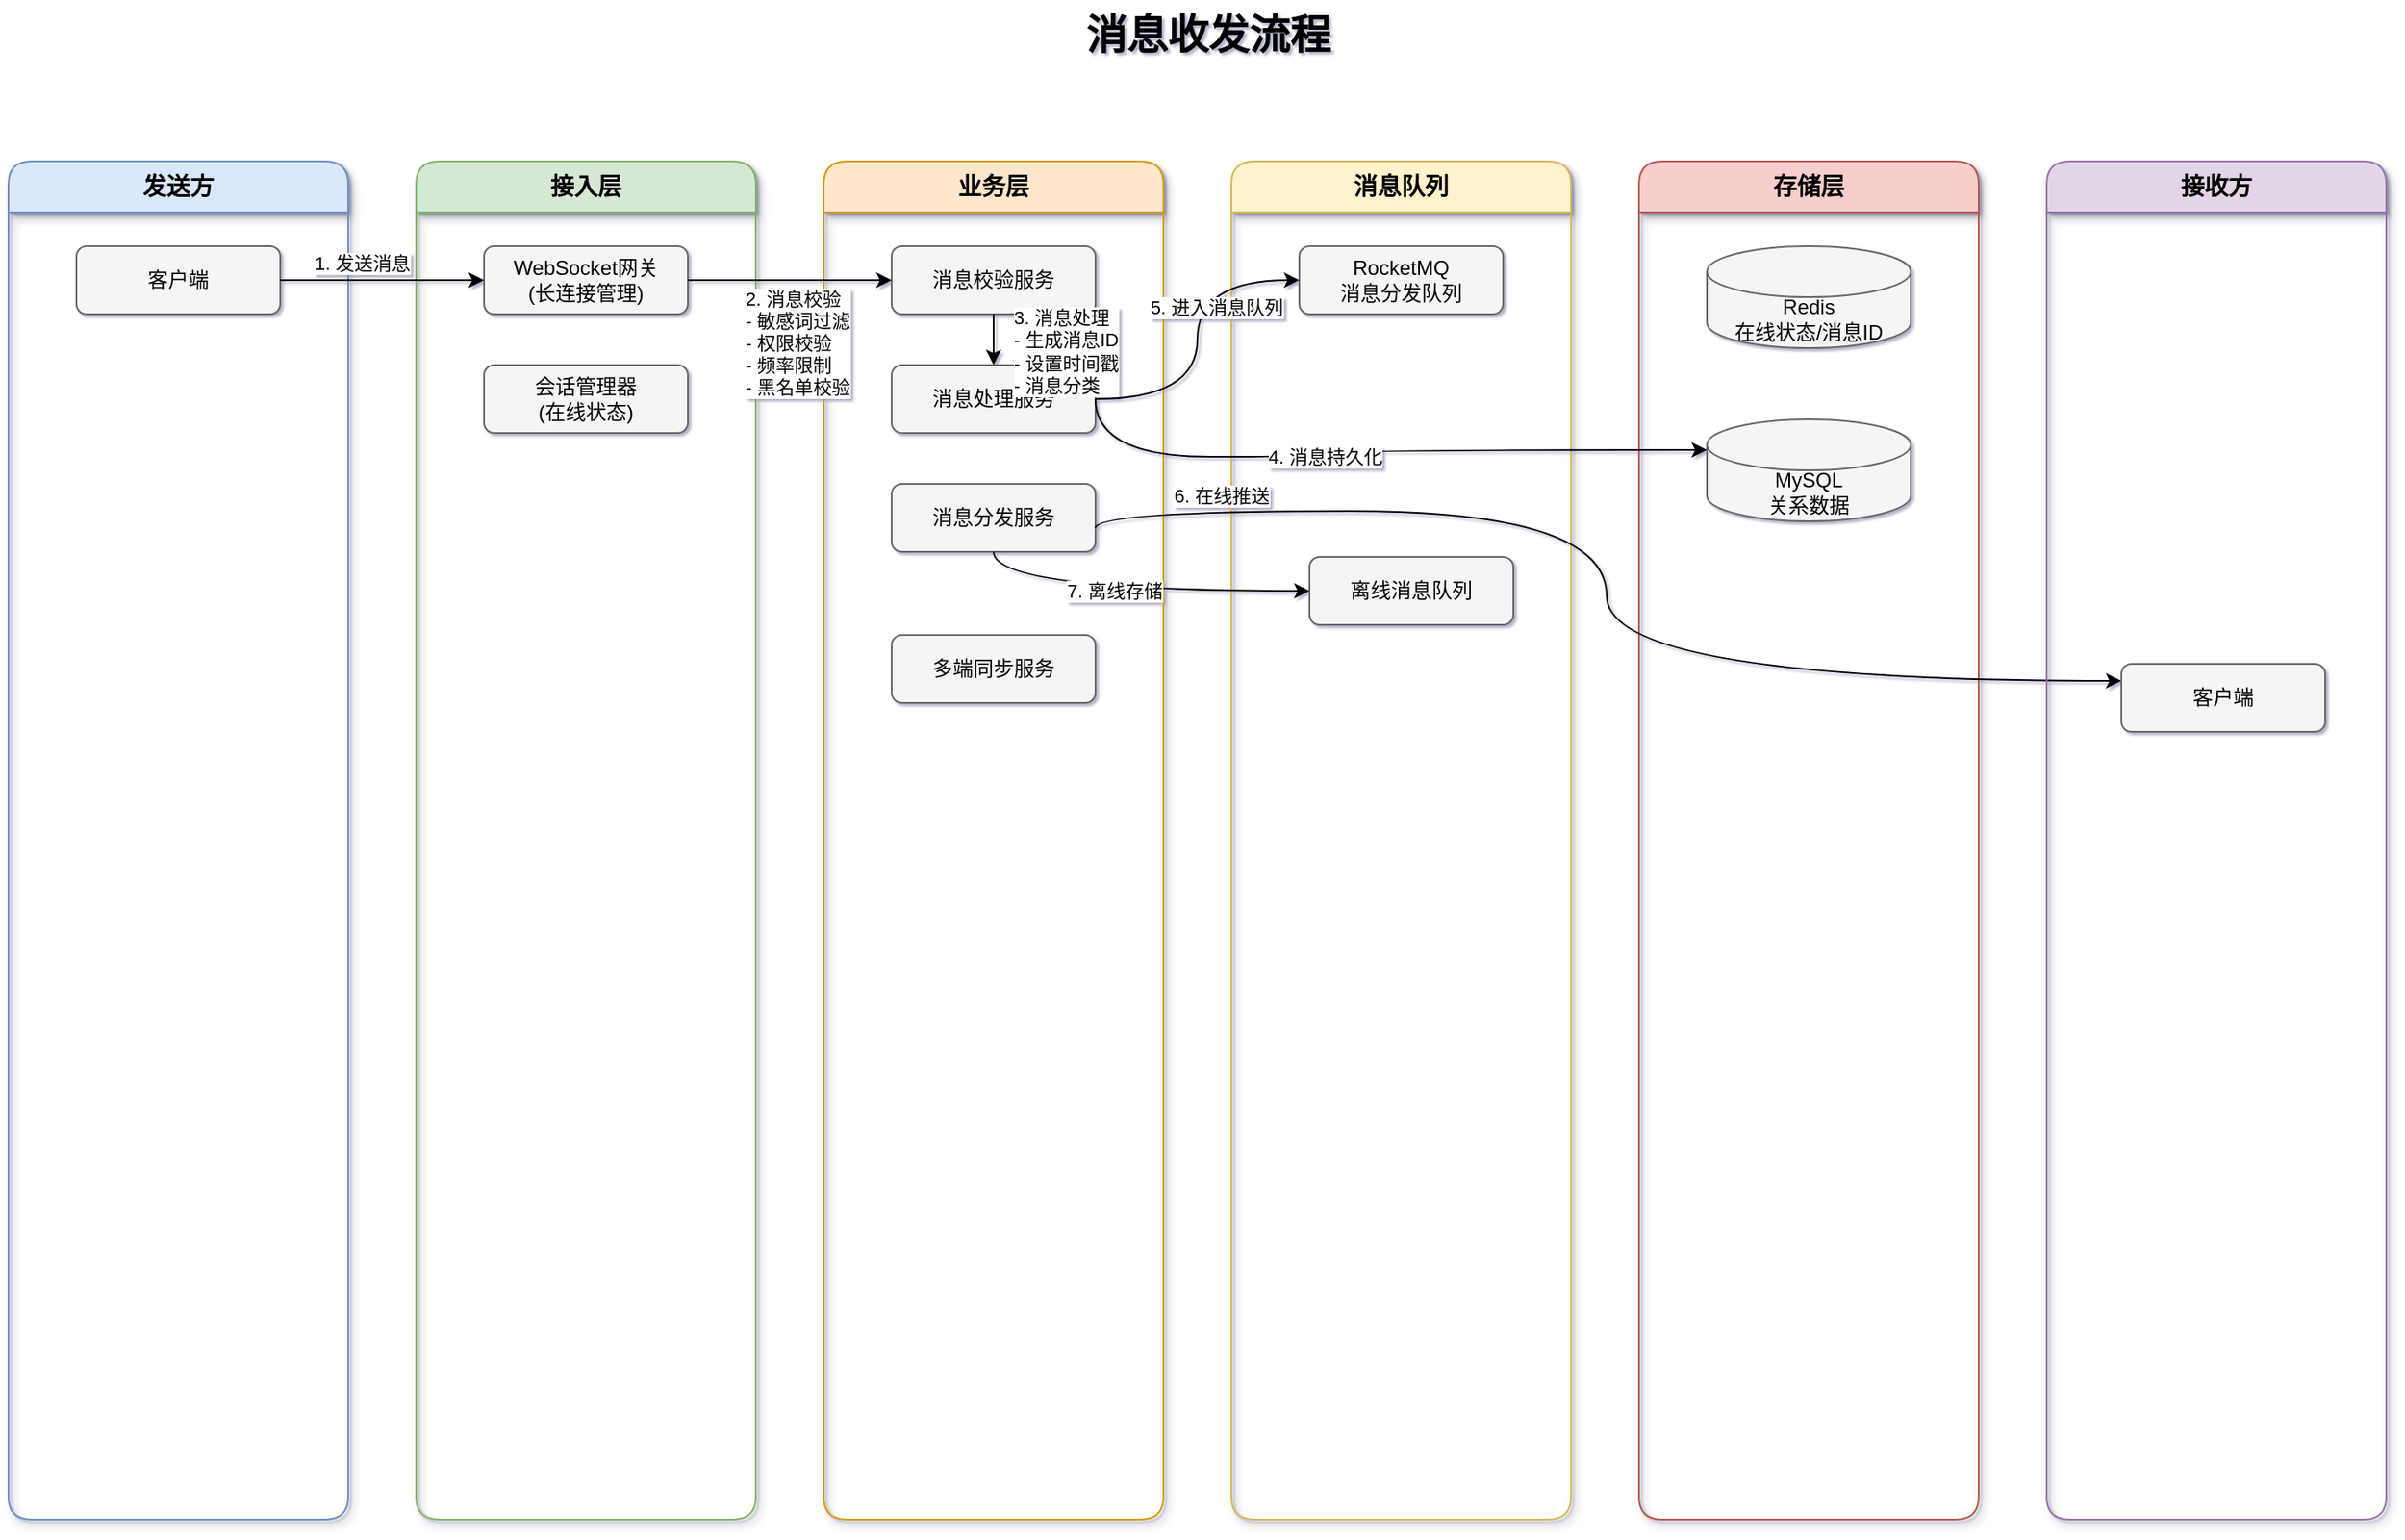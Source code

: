 <mxfile version="24.7.8">
  <diagram name="消息收发流程(优化版)" id="msg-flow-optimized">
    <mxGraphModel dx="1247" dy="1127" grid="0" gridSize="10" guides="1" tooltips="1" connect="1" arrows="1" fold="1" page="0" pageScale="1" pageWidth="1169" pageHeight="827" math="0" shadow="1">
      <root>
        <mxCell id="0" />
        <mxCell id="1" parent="0" />
        <mxCell id="title" value="消息收发流程" style="text;html=1;align=center;verticalAlign=middle;resizable=0;points=[];autosize=1;strokeColor=none;fillColor=none;fontSize=24;fontStyle=1" parent="1" vertex="1">
          <mxGeometry x="665" y="-15" width="162" height="41" as="geometry" />
        </mxCell>
        <mxCell id="sender_lane" value="发送方" style="swimlane;whiteSpace=wrap;html=1;fillColor=#dae8fc;strokeColor=#6c8ebf;rounded=1;shadow=1;fontSize=14;fontStyle=1;startSize=30" parent="1" vertex="1">
          <mxGeometry x="40" y="80" width="200" height="800" as="geometry" />
        </mxCell>
        <mxCell id="sender_client" value="客户端" style="rounded=1;whiteSpace=wrap;html=1;fillColor=#f5f5f5;strokeColor=#666666" parent="sender_lane" vertex="1">
          <mxGeometry x="40" y="50" width="120" height="40" as="geometry" />
        </mxCell>
        <mxCell id="gateway_lane" value="接入层" style="swimlane;whiteSpace=wrap;html=1;fillColor=#d5e8d4;strokeColor=#82b366;rounded=1;shadow=1;fontSize=14;fontStyle=1;startSize=30" parent="1" vertex="1">
          <mxGeometry x="280" y="80" width="200" height="800" as="geometry" />
        </mxCell>
        <mxCell id="ws_gateway" value="WebSocket网关&#xa;(长连接管理)" style="rounded=1;whiteSpace=wrap;html=1;fillColor=#f5f5f5;strokeColor=#666666" parent="gateway_lane" vertex="1">
          <mxGeometry x="40" y="50" width="120" height="40" as="geometry" />
        </mxCell>
        <mxCell id="session_manager" value="会话管理器&#xa;(在线状态)" style="rounded=1;whiteSpace=wrap;html=1;fillColor=#f5f5f5;strokeColor=#666666" parent="gateway_lane" vertex="1">
          <mxGeometry x="40" y="120" width="120" height="40" as="geometry" />
        </mxCell>
        <mxCell id="service_lane" value="业务层" style="swimlane;whiteSpace=wrap;html=1;fillColor=#ffe6cc;strokeColor=#d79b00;rounded=1;shadow=1;fontSize=14;fontStyle=1;startSize=30" parent="1" vertex="1">
          <mxGeometry x="520" y="80" width="200" height="800" as="geometry" />
        </mxCell>
        <mxCell id="msg_validator" value="消息校验服务" style="rounded=1;whiteSpace=wrap;html=1;fillColor=#f5f5f5;strokeColor=#666666" parent="service_lane" vertex="1">
          <mxGeometry x="40" y="50" width="120" height="40" as="geometry" />
        </mxCell>
        <mxCell id="msg_processor" value="消息处理服务" style="rounded=1;whiteSpace=wrap;html=1;fillColor=#f5f5f5;strokeColor=#666666" parent="service_lane" vertex="1">
          <mxGeometry x="40" y="120" width="120" height="40" as="geometry" />
        </mxCell>
        <mxCell id="msg_dispatcher" value="消息分发服务" style="rounded=1;whiteSpace=wrap;html=1;fillColor=#f5f5f5;strokeColor=#666666" parent="service_lane" vertex="1">
          <mxGeometry x="40" y="190" width="120" height="40" as="geometry" />
        </mxCell>
        <mxCell id="sync_service" value="多端同步服务" style="rounded=1;whiteSpace=wrap;html=1;fillColor=#f5f5f5;strokeColor=#666666" parent="service_lane" vertex="1">
          <mxGeometry x="40" y="279" width="120" height="40" as="geometry" />
        </mxCell>
        <mxCell id="mq_lane" value="消息队列" style="swimlane;whiteSpace=wrap;html=1;fillColor=#fff2cc;strokeColor=#d6b656;rounded=1;shadow=1;fontSize=14;fontStyle=1;startSize=30" parent="1" vertex="1">
          <mxGeometry x="760" y="80" width="200" height="800" as="geometry" />
        </mxCell>
        <mxCell id="msg_queue" value="RocketMQ&#xa;消息分发队列" style="rounded=1;whiteSpace=wrap;html=1;fillColor=#f5f5f5;strokeColor=#666666" parent="mq_lane" vertex="1">
          <mxGeometry x="40" y="50" width="120" height="40" as="geometry" />
        </mxCell>
        <mxCell id="offline_queue" value="离线消息队列" style="rounded=1;whiteSpace=wrap;html=1;fillColor=#f5f5f5;strokeColor=#666666" parent="mq_lane" vertex="1">
          <mxGeometry x="46" y="233" width="120" height="40" as="geometry" />
        </mxCell>
        <mxCell id="storage_lane" value="存储层" style="swimlane;whiteSpace=wrap;html=1;fillColor=#f8cecc;strokeColor=#b85450;rounded=1;shadow=1;fontSize=14;fontStyle=1;startSize=30" parent="1" vertex="1">
          <mxGeometry x="1000" y="80" width="200" height="800" as="geometry" />
        </mxCell>
        <mxCell id="redis_store" value="Redis&#xa;在线状态/消息ID" style="shape=cylinder3;whiteSpace=wrap;html=1;boundedLbl=1;size=15;fillColor=#f5f5f5;strokeColor=#666666" parent="storage_lane" vertex="1">
          <mxGeometry x="40" y="50" width="120" height="60" as="geometry" />
        </mxCell>
        <mxCell id="mysql_store" value="MySQL&#xa;关系数据" style="shape=cylinder3;whiteSpace=wrap;html=1;boundedLbl=1;size=15;fillColor=#f5f5f5;strokeColor=#666666" parent="storage_lane" vertex="1">
          <mxGeometry x="40" y="152" width="120" height="60" as="geometry" />
        </mxCell>
        <mxCell id="flow6" value="" style="endArrow=classic;html=1;rounded=1;exitX=1;exitY=0.5;exitDx=0;exitDy=0;entryX=0;entryY=0.25;entryDx=0;entryDy=0;edgeStyle=orthogonalEdgeStyle;curved=1" parent="storage_lane" target="receiver_client" edge="1">
          <mxGeometry relative="1" as="geometry">
            <mxPoint x="-320" y="216" as="sourcePoint" />
            <mxPoint x="282" y="394" as="targetPoint" />
            <Array as="points">
              <mxPoint x="-320" y="206" />
              <mxPoint x="-19" y="206" />
              <mxPoint x="-19" y="306" />
            </Array>
          </mxGeometry>
        </mxCell>
        <mxCell id="flow6_label" value="6. 在线推送" style="edgeLabel;html=1;align=center;verticalAlign=middle;resizable=0;points=[]" parent="flow6" vertex="1" connectable="0">
          <mxGeometry x="-0.2" relative="1" as="geometry">
            <mxPoint x="-202" y="-9" as="offset" />
          </mxGeometry>
        </mxCell>
        <mxCell id="receiver_lane" value="接收方" style="swimlane;whiteSpace=wrap;html=1;fillColor=#e1d5e7;strokeColor=#9673a6;rounded=1;shadow=1;fontSize=14;fontStyle=1;startSize=30" parent="1" vertex="1">
          <mxGeometry x="1240" y="80" width="200" height="800" as="geometry" />
        </mxCell>
        <mxCell id="receiver_client" value="客户端" style="rounded=1;whiteSpace=wrap;html=1;fillColor=#f5f5f5;strokeColor=#666666" parent="receiver_lane" vertex="1">
          <mxGeometry x="44" y="296" width="120" height="40" as="geometry" />
        </mxCell>
        <mxCell id="flow1" value="" style="endArrow=classic;html=1;rounded=1;exitX=1;exitY=0.5;exitDx=0;exitDy=0;entryX=0;entryY=0.5;entryDx=0;entryDy=0;edgeStyle=orthogonalEdgeStyle;curved=1" parent="1" source="sender_client" target="ws_gateway" edge="1">
          <mxGeometry relative="1" as="geometry" />
        </mxCell>
        <mxCell id="flow1_label" value="1. 发送消息" style="edgeLabel;html=1;align=center;verticalAlign=middle;resizable=0;points=[]" parent="flow1" vertex="1" connectable="0">
          <mxGeometry x="-0.2" relative="1" as="geometry">
            <mxPoint y="-10" as="offset" />
          </mxGeometry>
        </mxCell>
        <mxCell id="flow2" value="" style="endArrow=classic;html=1;rounded=1;exitX=1;exitY=0.5;exitDx=0;exitDy=0;entryX=0;entryY=0.5;entryDx=0;entryDy=0;edgeStyle=orthogonalEdgeStyle;curved=1" parent="1" source="ws_gateway" target="msg_validator" edge="1">
          <mxGeometry relative="1" as="geometry" />
        </mxCell>
        <mxCell id="flow2_label" value="2. 消息校验&#xa;- 敏感词过滤&#xa;- 权限校验&#xa;- 频率限制&#xa;- 黑名单校验" style="edgeLabel;html=1;align=left;verticalAlign=middle;resizable=0;points=[]" parent="flow2" vertex="1" connectable="0">
          <mxGeometry x="-0.2" relative="1" as="geometry">
            <mxPoint x="-16" y="37" as="offset" />
          </mxGeometry>
        </mxCell>
        <mxCell id="flow3" value="" style="endArrow=classic;html=1;rounded=1;exitX=0.5;exitY=1;exitDx=0;exitDy=0;entryX=0.5;entryY=0;entryDx=0;entryDy=0;edgeStyle=orthogonalEdgeStyle;curved=1" parent="1" source="msg_validator" target="msg_processor" edge="1">
          <mxGeometry relative="1" as="geometry" />
        </mxCell>
        <mxCell id="flow3_label" value="3. 消息处理&#xa;- 生成消息ID&#xa;- 设置时间戳&#xa;- 消息分类" style="edgeLabel;html=1;align=left;verticalAlign=middle;resizable=0;points=[]" parent="flow3" vertex="1" connectable="0">
          <mxGeometry x="-0.2" relative="1" as="geometry">
            <mxPoint x="10" y="10" as="offset" />
          </mxGeometry>
        </mxCell>
        <mxCell id="flow4" value="" style="endArrow=classic;html=1;rounded=1;exitX=1;exitY=0.5;exitDx=0;exitDy=0;edgeStyle=orthogonalEdgeStyle;curved=1" parent="1" source="msg_processor" target="mysql_store" edge="1">
          <mxGeometry relative="1" as="geometry">
            <Array as="points">
              <mxPoint x="680" y="254" />
              <mxPoint x="815" y="254" />
              <mxPoint x="815" y="250" />
              <mxPoint x="1100" y="250" />
            </Array>
          </mxGeometry>
        </mxCell>
        <mxCell id="flow4_label" value="4. 消息持久化" style="edgeLabel;html=1;align=center;verticalAlign=middle;resizable=0;points=[]" parent="flow4" vertex="1" connectable="0">
          <mxGeometry x="-0.2" relative="1" as="geometry">
            <mxPoint x="10" as="offset" />
          </mxGeometry>
        </mxCell>
        <mxCell id="flow5" value="" style="endArrow=classic;html=1;rounded=1;exitX=1;exitY=0.5;exitDx=0;exitDy=0;entryX=0;entryY=0.5;entryDx=0;entryDy=0;edgeStyle=orthogonalEdgeStyle;curved=1" parent="1" source="msg_processor" target="msg_queue" edge="1">
          <mxGeometry relative="1" as="geometry" />
        </mxCell>
        <mxCell id="flow5_label" value="5. 进入消息队列" style="edgeLabel;html=1;align=center;verticalAlign=middle;resizable=0;points=[]" parent="flow5" vertex="1" connectable="0">
          <mxGeometry x="-0.2" relative="1" as="geometry">
            <mxPoint x="11" y="-38" as="offset" />
          </mxGeometry>
        </mxCell>
        <mxCell id="flow7" value="" style="endArrow=classic;html=1;rounded=1;exitX=0.5;exitY=1;exitDx=0;exitDy=0;entryX=0;entryY=0.5;entryDx=0;entryDy=0;edgeStyle=orthogonalEdgeStyle;curved=1" parent="1" source="msg_dispatcher" target="offline_queue" edge="1">
          <mxGeometry relative="1" as="geometry" />
        </mxCell>
        <mxCell id="flow7_label" value="7. 离线存储" style="edgeLabel;html=1;align=center;verticalAlign=middle;resizable=0;points=[]" parent="flow7" vertex="1" connectable="0">
          <mxGeometry x="-0.2" relative="1" as="geometry">
            <mxPoint x="10" as="offset" />
          </mxGeometry>
        </mxCell>
      </root>
    </mxGraphModel>
  </diagram>
</mxfile>
